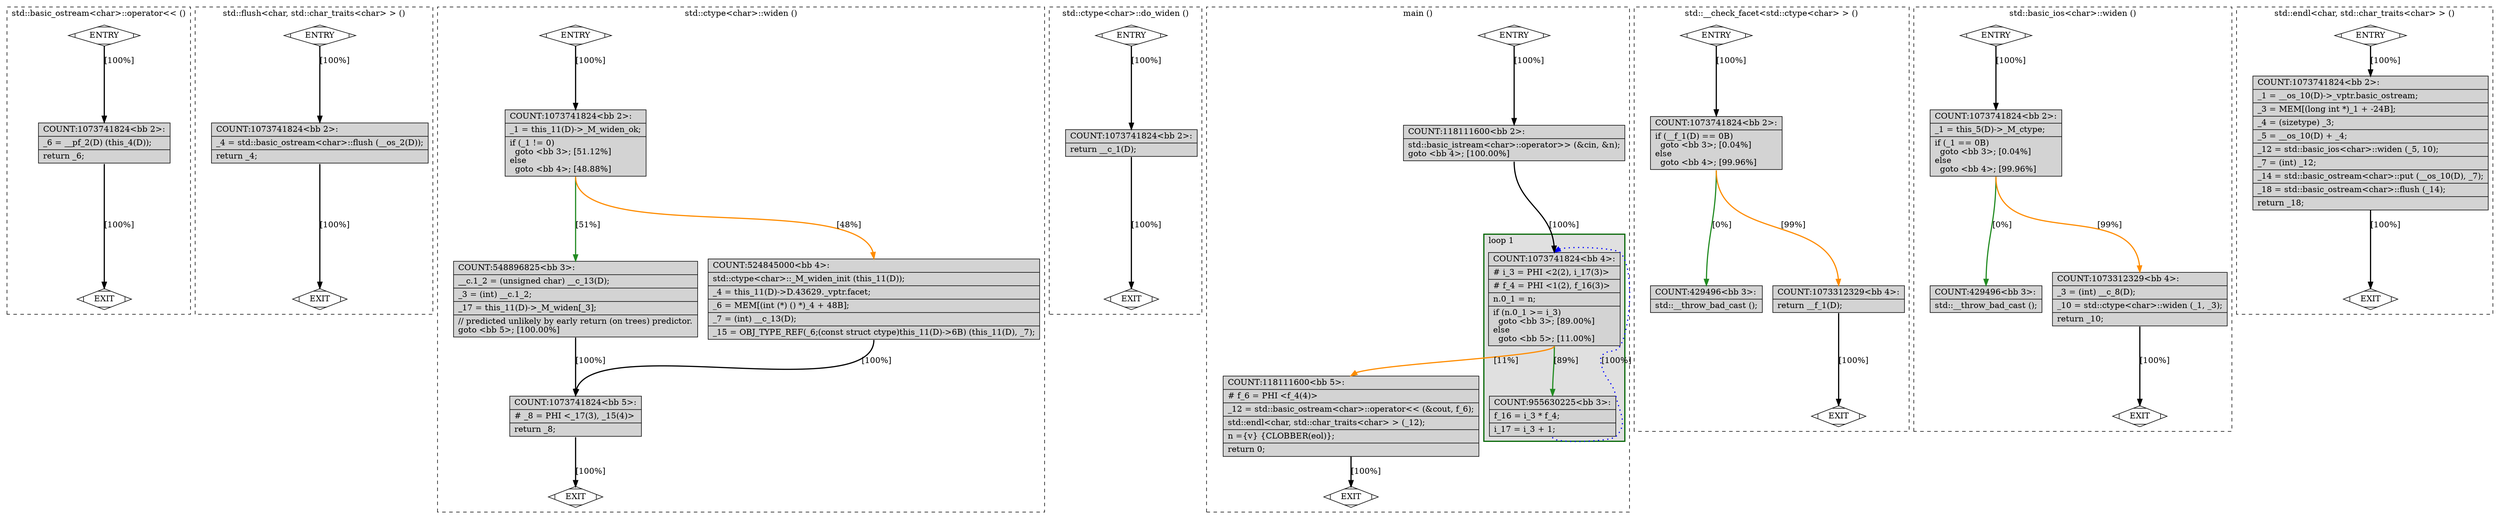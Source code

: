 digraph "lab1.cpp.050t.local-pure-const1" {
overlap=false;
subgraph "cluster_std::basic_ostream<char>::operator<<" {
	style="dashed";
	color="black";
	label="std::basic_ostream<char>::operator<< ()";
	fn_2313_basic_block_0 [shape=Mdiamond,style=filled,fillcolor=white,label="ENTRY"];

	fn_2313_basic_block_1 [shape=Mdiamond,style=filled,fillcolor=white,label="EXIT"];

	fn_2313_basic_block_2 [shape=record,style=filled,fillcolor=lightgrey,label="{COUNT:1073741824\<bb\ 2\>:\l\
|_6\ =\ __pf_2(D)\ (this_4(D));\l\
|return\ _6;\l\
}"];

	fn_2313_basic_block_0:s -> fn_2313_basic_block_2:n [style="solid,bold",color=black,weight=100,constraint=true,label="[100%]"];
	fn_2313_basic_block_2:s -> fn_2313_basic_block_1:n [style="solid,bold",color=black,weight=10,constraint=true,label="[100%]"];
	fn_2313_basic_block_0:s -> fn_2313_basic_block_1:n [style="invis",constraint=true];
}
subgraph "cluster_std::flush<char, std::char_traits<char> >" {
	style="dashed";
	color="black";
	label="std::flush<char, std::char_traits<char> > ()";
	fn_2416_basic_block_0 [shape=Mdiamond,style=filled,fillcolor=white,label="ENTRY"];

	fn_2416_basic_block_1 [shape=Mdiamond,style=filled,fillcolor=white,label="EXIT"];

	fn_2416_basic_block_2 [shape=record,style=filled,fillcolor=lightgrey,label="{COUNT:1073741824\<bb\ 2\>:\l\
|_4\ =\ std::basic_ostream\<char\>::flush\ (__os_2(D));\l\
|return\ _4;\l\
}"];

	fn_2416_basic_block_0:s -> fn_2416_basic_block_2:n [style="solid,bold",color=black,weight=100,constraint=true,label="[100%]"];
	fn_2416_basic_block_2:s -> fn_2416_basic_block_1:n [style="solid,bold",color=black,weight=10,constraint=true,label="[100%]"];
	fn_2416_basic_block_0:s -> fn_2416_basic_block_1:n [style="invis",constraint=true];
}
subgraph "cluster_std::ctype<char>::widen" {
	style="dashed";
	color="black";
	label="std::ctype<char>::widen ()";
	fn_1805_basic_block_0 [shape=Mdiamond,style=filled,fillcolor=white,label="ENTRY"];

	fn_1805_basic_block_1 [shape=Mdiamond,style=filled,fillcolor=white,label="EXIT"];

	fn_1805_basic_block_2 [shape=record,style=filled,fillcolor=lightgrey,label="{COUNT:1073741824\<bb\ 2\>:\l\
|_1\ =\ this_11(D)-\>_M_widen_ok;\l\
|if\ (_1\ !=\ 0)\l\
\ \ goto\ \<bb\ 3\>;\ [51.12%]\l\
else\l\
\ \ goto\ \<bb\ 4\>;\ [48.88%]\l\
}"];

	fn_1805_basic_block_3 [shape=record,style=filled,fillcolor=lightgrey,label="{COUNT:548896825\<bb\ 3\>:\l\
|__c.1_2\ =\ (unsigned\ char)\ __c_13(D);\l\
|_3\ =\ (int)\ __c.1_2;\l\
|_17\ =\ this_11(D)-\>_M_widen[_3];\l\
|//\ predicted\ unlikely\ by\ early\ return\ (on\ trees)\ predictor.\l\
goto\ \<bb\ 5\>;\ [100.00%]\l\
}"];

	fn_1805_basic_block_4 [shape=record,style=filled,fillcolor=lightgrey,label="{COUNT:524845000\<bb\ 4\>:\l\
|std::ctype\<char\>::_M_widen_init\ (this_11(D));\l\
|_4\ =\ this_11(D)-\>D.43629._vptr.facet;\l\
|_6\ =\ MEM[(int\ (*)\ ()\ *)_4\ +\ 48B];\l\
|_7\ =\ (int)\ __c_13(D);\l\
|_15\ =\ OBJ_TYPE_REF(_6;(const\ struct\ ctype)this_11(D)-\>6B)\ (this_11(D),\ _7);\l\
}"];

	fn_1805_basic_block_5 [shape=record,style=filled,fillcolor=lightgrey,label="{COUNT:1073741824\<bb\ 5\>:\l\
|#\ _8\ =\ PHI\ \<_17(3),\ _15(4)\>\l\
|return\ _8;\l\
}"];

	fn_1805_basic_block_0:s -> fn_1805_basic_block_2:n [style="solid,bold",color=black,weight=100,constraint=true,label="[100%]"];
	fn_1805_basic_block_2:s -> fn_1805_basic_block_3:n [style="solid,bold",color=forestgreen,weight=10,constraint=true,label="[51%]"];
	fn_1805_basic_block_2:s -> fn_1805_basic_block_4:n [style="solid,bold",color=darkorange,weight=10,constraint=true,label="[48%]"];
	fn_1805_basic_block_3:s -> fn_1805_basic_block_5:n [style="solid,bold",color=black,weight=100,constraint=true,label="[100%]"];
	fn_1805_basic_block_4:s -> fn_1805_basic_block_5:n [style="solid,bold",color=black,weight=100,constraint=true,label="[100%]"];
	fn_1805_basic_block_5:s -> fn_1805_basic_block_1:n [style="solid,bold",color=black,weight=10,constraint=true,label="[100%]"];
	fn_1805_basic_block_0:s -> fn_1805_basic_block_1:n [style="invis",constraint=true];
}
subgraph "cluster_std::ctype<char>::do_widen" {
	style="dashed";
	color="black";
	label="std::ctype<char>::do_widen ()";
	fn_1810_basic_block_0 [shape=Mdiamond,style=filled,fillcolor=white,label="ENTRY"];

	fn_1810_basic_block_1 [shape=Mdiamond,style=filled,fillcolor=white,label="EXIT"];

	fn_1810_basic_block_2 [shape=record,style=filled,fillcolor=lightgrey,label="{COUNT:1073741824\<bb\ 2\>:\l\
|return\ __c_1(D);\l\
}"];

	fn_1810_basic_block_0:s -> fn_1810_basic_block_2:n [style="solid,bold",color=black,weight=100,constraint=true,label="[100%]"];
	fn_1810_basic_block_2:s -> fn_1810_basic_block_1:n [style="solid,bold",color=black,weight=10,constraint=true,label="[100%]"];
	fn_1810_basic_block_0:s -> fn_1810_basic_block_1:n [style="invis",constraint=true];
}
subgraph "cluster_main" {
	style="dashed";
	color="black";
	label="main ()";
	subgraph cluster_2057_1 {
	style="filled";
	color="darkgreen";
	fillcolor="grey88";
	label="loop 1";
	labeljust=l;
	penwidth=2;
	fn_2057_basic_block_4 [shape=record,style=filled,fillcolor=lightgrey,label="{COUNT:1073741824\<bb\ 4\>:\l\
|#\ i_3\ =\ PHI\ \<2(2),\ i_17(3)\>\l\
|#\ f_4\ =\ PHI\ \<1(2),\ f_16(3)\>\l\
|n.0_1\ =\ n;\l\
|if\ (n.0_1\ \>=\ i_3)\l\
\ \ goto\ \<bb\ 3\>;\ [89.00%]\l\
else\l\
\ \ goto\ \<bb\ 5\>;\ [11.00%]\l\
}"];

	fn_2057_basic_block_3 [shape=record,style=filled,fillcolor=lightgrey,label="{COUNT:955630225\<bb\ 3\>:\l\
|f_16\ =\ i_3\ *\ f_4;\l\
|i_17\ =\ i_3\ +\ 1;\l\
}"];

	}
	fn_2057_basic_block_0 [shape=Mdiamond,style=filled,fillcolor=white,label="ENTRY"];

	fn_2057_basic_block_1 [shape=Mdiamond,style=filled,fillcolor=white,label="EXIT"];

	fn_2057_basic_block_2 [shape=record,style=filled,fillcolor=lightgrey,label="{COUNT:118111600\<bb\ 2\>:\l\
|std::basic_istream\<char\>::operator\>\>\ (&cin,\ &n);\l\
goto\ \<bb\ 4\>;\ [100.00%]\l\
}"];

	fn_2057_basic_block_5 [shape=record,style=filled,fillcolor=lightgrey,label="{COUNT:118111600\<bb\ 5\>:\l\
|#\ f_6\ =\ PHI\ \<f_4(4)\>\l\
|_12\ =\ std::basic_ostream\<char\>::operator\<\<\ (&cout,\ f_6);\l\
|std::endl\<char,\ std::char_traits\<char\>\ \>\ (_12);\l\
|n\ =\{v\}\ \{CLOBBER(eol)\};\l\
|return\ 0;\l\
}"];

	fn_2057_basic_block_0:s -> fn_2057_basic_block_2:n [style="solid,bold",color=black,weight=100,constraint=true,label="[100%]"];
	fn_2057_basic_block_2:s -> fn_2057_basic_block_4:n [style="solid,bold",color=black,weight=100,constraint=true,label="[100%]"];
	fn_2057_basic_block_3:s -> fn_2057_basic_block_4:n [style="dotted,bold",color=blue,weight=10,constraint=false,label="[100%]"];
	fn_2057_basic_block_4:s -> fn_2057_basic_block_3:n [style="solid,bold",color=forestgreen,weight=10,constraint=true,label="[89%]"];
	fn_2057_basic_block_4:s -> fn_2057_basic_block_5:n [style="solid,bold",color=darkorange,weight=10,constraint=true,label="[11%]"];
	fn_2057_basic_block_5:s -> fn_2057_basic_block_1:n [style="solid,bold",color=black,weight=10,constraint=true,label="[100%]"];
	fn_2057_basic_block_0:s -> fn_2057_basic_block_1:n [style="invis",constraint=true];
}
subgraph "cluster_std::__check_facet<std::ctype<char> >" {
	style="dashed";
	color="black";
	label="std::__check_facet<std::ctype<char> > ()";
	fn_2484_basic_block_0 [shape=Mdiamond,style=filled,fillcolor=white,label="ENTRY"];

	fn_2484_basic_block_1 [shape=Mdiamond,style=filled,fillcolor=white,label="EXIT"];

	fn_2484_basic_block_2 [shape=record,style=filled,fillcolor=lightgrey,label="{COUNT:1073741824\<bb\ 2\>:\l\
|if\ (__f_1(D)\ ==\ 0B)\l\
\ \ goto\ \<bb\ 3\>;\ [0.04%]\l\
else\l\
\ \ goto\ \<bb\ 4\>;\ [99.96%]\l\
}"];

	fn_2484_basic_block_3 [shape=record,style=filled,fillcolor=lightgrey,label="{COUNT:429496\<bb\ 3\>:\l\
|std::__throw_bad_cast\ ();\l\
}"];

	fn_2484_basic_block_4 [shape=record,style=filled,fillcolor=lightgrey,label="{COUNT:1073312329\<bb\ 4\>:\l\
|return\ __f_1(D);\l\
}"];

	fn_2484_basic_block_0:s -> fn_2484_basic_block_2:n [style="solid,bold",color=black,weight=100,constraint=true,label="[100%]"];
	fn_2484_basic_block_2:s -> fn_2484_basic_block_3:n [style="solid,bold",color=forestgreen,weight=10,constraint=true,label="[0%]"];
	fn_2484_basic_block_2:s -> fn_2484_basic_block_4:n [style="solid,bold",color=darkorange,weight=10,constraint=true,label="[99%]"];
	fn_2484_basic_block_4:s -> fn_2484_basic_block_1:n [style="solid,bold",color=black,weight=10,constraint=true,label="[100%]"];
	fn_2484_basic_block_0:s -> fn_2484_basic_block_1:n [style="invis",constraint=true];
}
subgraph "cluster_std::basic_ios<char>::widen" {
	style="dashed";
	color="black";
	label="std::basic_ios<char>::widen ()";
	fn_2415_basic_block_0 [shape=Mdiamond,style=filled,fillcolor=white,label="ENTRY"];

	fn_2415_basic_block_1 [shape=Mdiamond,style=filled,fillcolor=white,label="EXIT"];

	fn_2415_basic_block_2 [shape=record,style=filled,fillcolor=lightgrey,label="{COUNT:1073741824\<bb\ 2\>:\l\
|_1\ =\ this_5(D)-\>_M_ctype;\l\
|if\ (_1\ ==\ 0B)\l\
\ \ goto\ \<bb\ 3\>;\ [0.04%]\l\
else\l\
\ \ goto\ \<bb\ 4\>;\ [99.96%]\l\
}"];

	fn_2415_basic_block_3 [shape=record,style=filled,fillcolor=lightgrey,label="{COUNT:429496\<bb\ 3\>:\l\
|std::__throw_bad_cast\ ();\l\
}"];

	fn_2415_basic_block_4 [shape=record,style=filled,fillcolor=lightgrey,label="{COUNT:1073312329\<bb\ 4\>:\l\
|_3\ =\ (int)\ __c_8(D);\l\
|_10\ =\ std::ctype\<char\>::widen\ (_1,\ _3);\l\
|return\ _10;\l\
}"];

	fn_2415_basic_block_0:s -> fn_2415_basic_block_2:n [style="solid,bold",color=black,weight=100,constraint=true,label="[100%]"];
	fn_2415_basic_block_2:s -> fn_2415_basic_block_3:n [style="solid,bold",color=forestgreen,weight=10,constraint=true,label="[0%]"];
	fn_2415_basic_block_2:s -> fn_2415_basic_block_4:n [style="solid,bold",color=darkorange,weight=10,constraint=true,label="[99%]"];
	fn_2415_basic_block_4:s -> fn_2415_basic_block_1:n [style="solid,bold",color=black,weight=10,constraint=true,label="[100%]"];
	fn_2415_basic_block_0:s -> fn_2415_basic_block_1:n [style="invis",constraint=true];
}
subgraph "cluster_std::endl<char, std::char_traits<char> >" {
	style="dashed";
	color="black";
	label="std::endl<char, std::char_traits<char> > ()";
	fn_2312_basic_block_0 [shape=Mdiamond,style=filled,fillcolor=white,label="ENTRY"];

	fn_2312_basic_block_1 [shape=Mdiamond,style=filled,fillcolor=white,label="EXIT"];

	fn_2312_basic_block_2 [shape=record,style=filled,fillcolor=lightgrey,label="{COUNT:1073741824\<bb\ 2\>:\l\
|_1\ =\ __os_10(D)-\>_vptr.basic_ostream;\l\
|_3\ =\ MEM[(long\ int\ *)_1\ +\ -24B];\l\
|_4\ =\ (sizetype)\ _3;\l\
|_5\ =\ __os_10(D)\ +\ _4;\l\
|_12\ =\ std::basic_ios\<char\>::widen\ (_5,\ 10);\l\
|_7\ =\ (int)\ _12;\l\
|_14\ =\ std::basic_ostream\<char\>::put\ (__os_10(D),\ _7);\l\
|_18\ =\ std::basic_ostream\<char\>::flush\ (_14);\l\
|return\ _18;\l\
}"];

	fn_2312_basic_block_0:s -> fn_2312_basic_block_2:n [style="solid,bold",color=black,weight=100,constraint=true,label="[100%]"];
	fn_2312_basic_block_2:s -> fn_2312_basic_block_1:n [style="solid,bold",color=black,weight=10,constraint=true,label="[100%]"];
	fn_2312_basic_block_0:s -> fn_2312_basic_block_1:n [style="invis",constraint=true];
}
}
